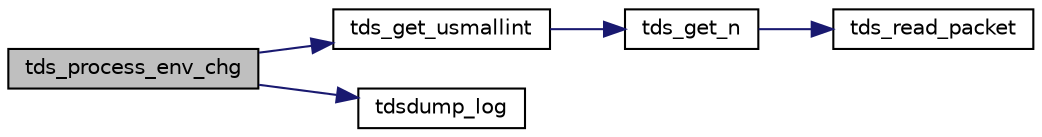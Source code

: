 digraph "tds_process_env_chg"
{
 // LATEX_PDF_SIZE
  edge [fontname="Helvetica",fontsize="10",labelfontname="Helvetica",labelfontsize="10"];
  node [fontname="Helvetica",fontsize="10",shape=record];
  rankdir="LR";
  Node1 [label="tds_process_env_chg",height=0.2,width=0.4,color="black", fillcolor="grey75", style="filled", fontcolor="black",tooltip="tds_process_env_chg() when ever certain things change on the server, such as database,..."];
  Node1 -> Node2 [color="midnightblue",fontsize="10",style="solid",fontname="Helvetica"];
  Node2 [label="tds_get_usmallint",height=0.2,width=0.4,color="black", fillcolor="white", style="filled",URL="$a00564.html#gad38aa5b9547817854ccba1fcc7855861",tooltip="Get an int16 from the server."];
  Node2 -> Node3 [color="midnightblue",fontsize="10",style="solid",fontname="Helvetica"];
  Node3 [label="tds_get_n",height=0.2,width=0.4,color="black", fillcolor="white", style="filled",URL="$a00564.html#gae777dd57e8d1bb40349d7d7d8434fddf",tooltip="Get N bytes from the buffer and return them in the already allocated space   given to us."];
  Node3 -> Node4 [color="midnightblue",fontsize="10",style="solid",fontname="Helvetica"];
  Node4 [label="tds_read_packet",height=0.2,width=0.4,color="black", fillcolor="white", style="filled",URL="$a00564.html#ga410619783bdf2bb60b0f27a5578e0e07",tooltip="Read in one 'packet' from the server."];
  Node1 -> Node5 [color="midnightblue",fontsize="10",style="solid",fontname="Helvetica"];
  Node5 [label="tdsdump_log",height=0.2,width=0.4,color="black", fillcolor="white", style="filled",URL="$a00449.html#ab45c291105027e69836002e1dd586141",tooltip="Write a message to the debug log."];
}
